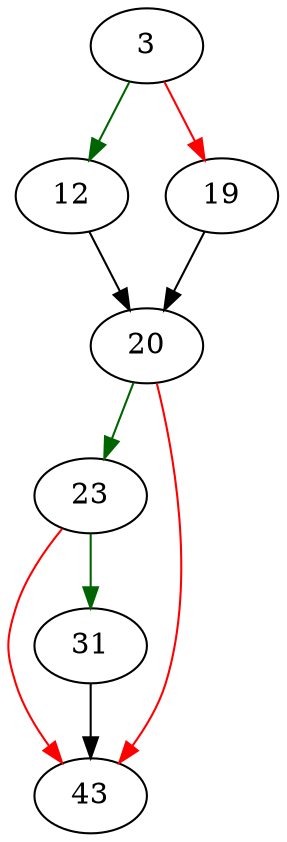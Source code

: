 strict digraph "multiSelectCollSeq" {
	// Node definitions.
	3 [entry=true];
	12;
	19;
	20;
	23;
	43;
	31;

	// Edge definitions.
	3 -> 12 [
		color=darkgreen
		cond=true
	];
	3 -> 19 [
		color=red
		cond=false
	];
	12 -> 20;
	19 -> 20;
	20 -> 23 [
		color=darkgreen
		cond=true
	];
	20 -> 43 [
		color=red
		cond=false
	];
	23 -> 43 [
		color=red
		cond=false
	];
	23 -> 31 [
		color=darkgreen
		cond=true
	];
	31 -> 43;
}
